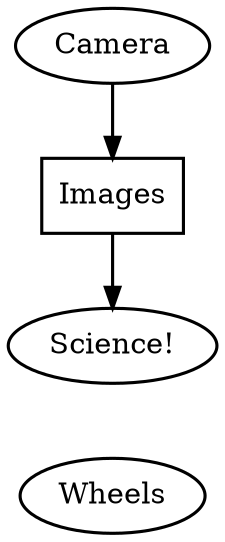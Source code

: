 digraph {
	edge [penwidth=1.5]
	node [penwidth=1.5]
	
	node [shape=ellipse,style=filled,fillcolor=white];
	sensors[label="Camera"];
	actuators[label="Wheels"];
	mystery_box[label="Science!",style=filled];

	node [shape=box,fillcolor=white];
	image[label="Images"];

	sensors->image;
	image->mystery_box;
	mystery_box->actuators[style=invis];
}